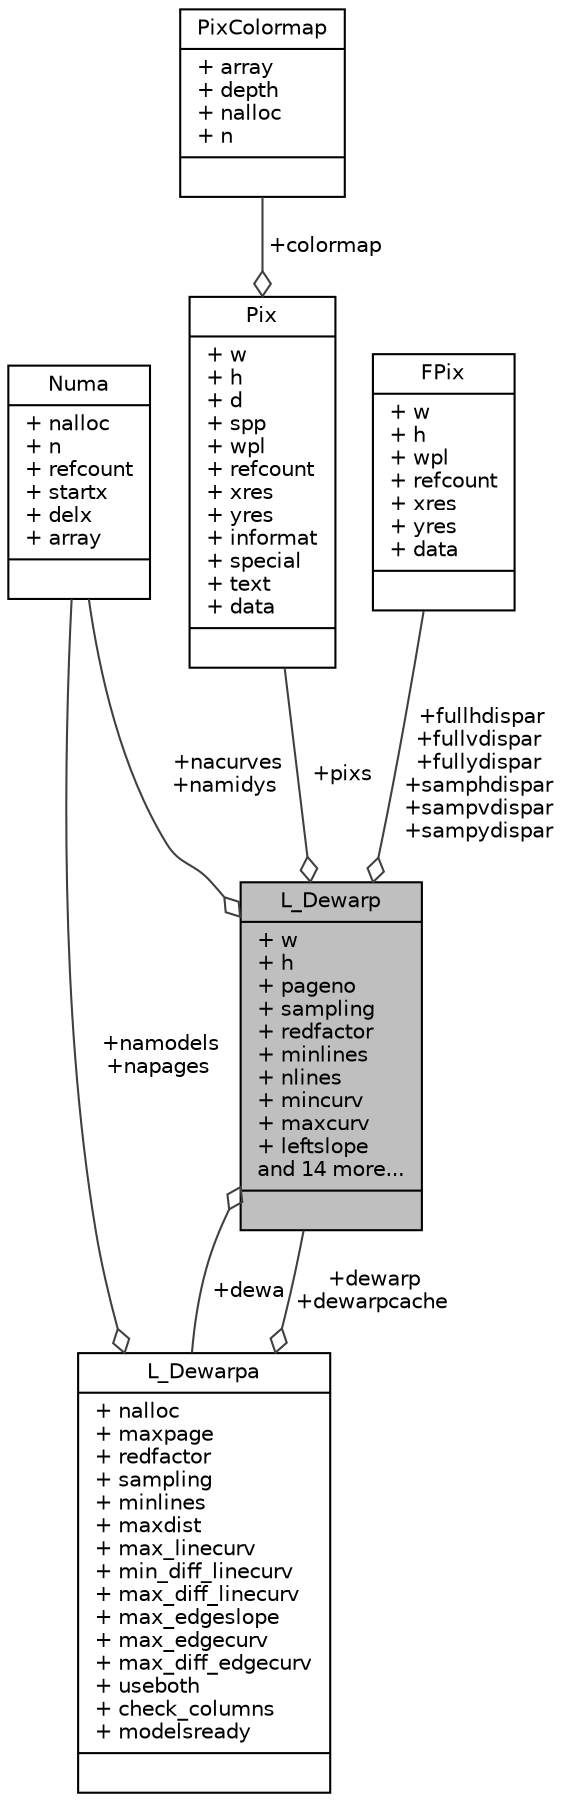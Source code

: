 digraph "L_Dewarp"
{
 // LATEX_PDF_SIZE
  edge [fontname="Helvetica",fontsize="10",labelfontname="Helvetica",labelfontsize="10"];
  node [fontname="Helvetica",fontsize="10",shape=record];
  Node1 [label="{L_Dewarp\n|+ w\l+ h\l+ pageno\l+ sampling\l+ redfactor\l+ minlines\l+ nlines\l+ mincurv\l+ maxcurv\l+ leftslope\land 14 more...\l|}",height=0.2,width=0.4,color="black", fillcolor="grey75", style="filled", fontcolor="black",tooltip=" "];
  Node2 -> Node1 [color="grey25",fontsize="10",style="solid",label=" +dewa" ,arrowhead="odiamond",fontname="Helvetica"];
  Node2 [label="{L_Dewarpa\n|+ nalloc\l+ maxpage\l+ redfactor\l+ sampling\l+ minlines\l+ maxdist\l+ max_linecurv\l+ min_diff_linecurv\l+ max_diff_linecurv\l+ max_edgeslope\l+ max_edgecurv\l+ max_diff_edgecurv\l+ useboth\l+ check_columns\l+ modelsready\l|}",height=0.2,width=0.4,color="black", fillcolor="white", style="filled",URL="$struct_l___dewarpa.html",tooltip=" "];
  Node1 -> Node2 [color="grey25",fontsize="10",style="solid",label=" +dewarp\n+dewarpcache" ,arrowhead="odiamond",fontname="Helvetica"];
  Node3 -> Node2 [color="grey25",fontsize="10",style="solid",label=" +namodels\n+napages" ,arrowhead="odiamond",fontname="Helvetica"];
  Node3 [label="{Numa\n|+ nalloc\l+ n\l+ refcount\l+ startx\l+ delx\l+ array\l|}",height=0.2,width=0.4,color="black", fillcolor="white", style="filled",URL="$struct_numa.html",tooltip=" "];
  Node4 -> Node1 [color="grey25",fontsize="10",style="solid",label=" +pixs" ,arrowhead="odiamond",fontname="Helvetica"];
  Node4 [label="{Pix\n|+ w\l+ h\l+ d\l+ spp\l+ wpl\l+ refcount\l+ xres\l+ yres\l+ informat\l+ special\l+ text\l+ data\l|}",height=0.2,width=0.4,color="black", fillcolor="white", style="filled",URL="$struct_pix.html",tooltip=" "];
  Node5 -> Node4 [color="grey25",fontsize="10",style="solid",label=" +colormap" ,arrowhead="odiamond",fontname="Helvetica"];
  Node5 [label="{PixColormap\n|+ array\l+ depth\l+ nalloc\l+ n\l|}",height=0.2,width=0.4,color="black", fillcolor="white", style="filled",URL="$struct_pix_colormap.html",tooltip=" "];
  Node6 -> Node1 [color="grey25",fontsize="10",style="solid",label=" +fullhdispar\n+fullvdispar\n+fullydispar\n+samphdispar\n+sampvdispar\n+sampydispar" ,arrowhead="odiamond",fontname="Helvetica"];
  Node6 [label="{FPix\n|+ w\l+ h\l+ wpl\l+ refcount\l+ xres\l+ yres\l+ data\l|}",height=0.2,width=0.4,color="black", fillcolor="white", style="filled",URL="$struct_f_pix.html",tooltip=" "];
  Node3 -> Node1 [color="grey25",fontsize="10",style="solid",label=" +nacurves\n+namidys" ,arrowhead="odiamond",fontname="Helvetica"];
}
